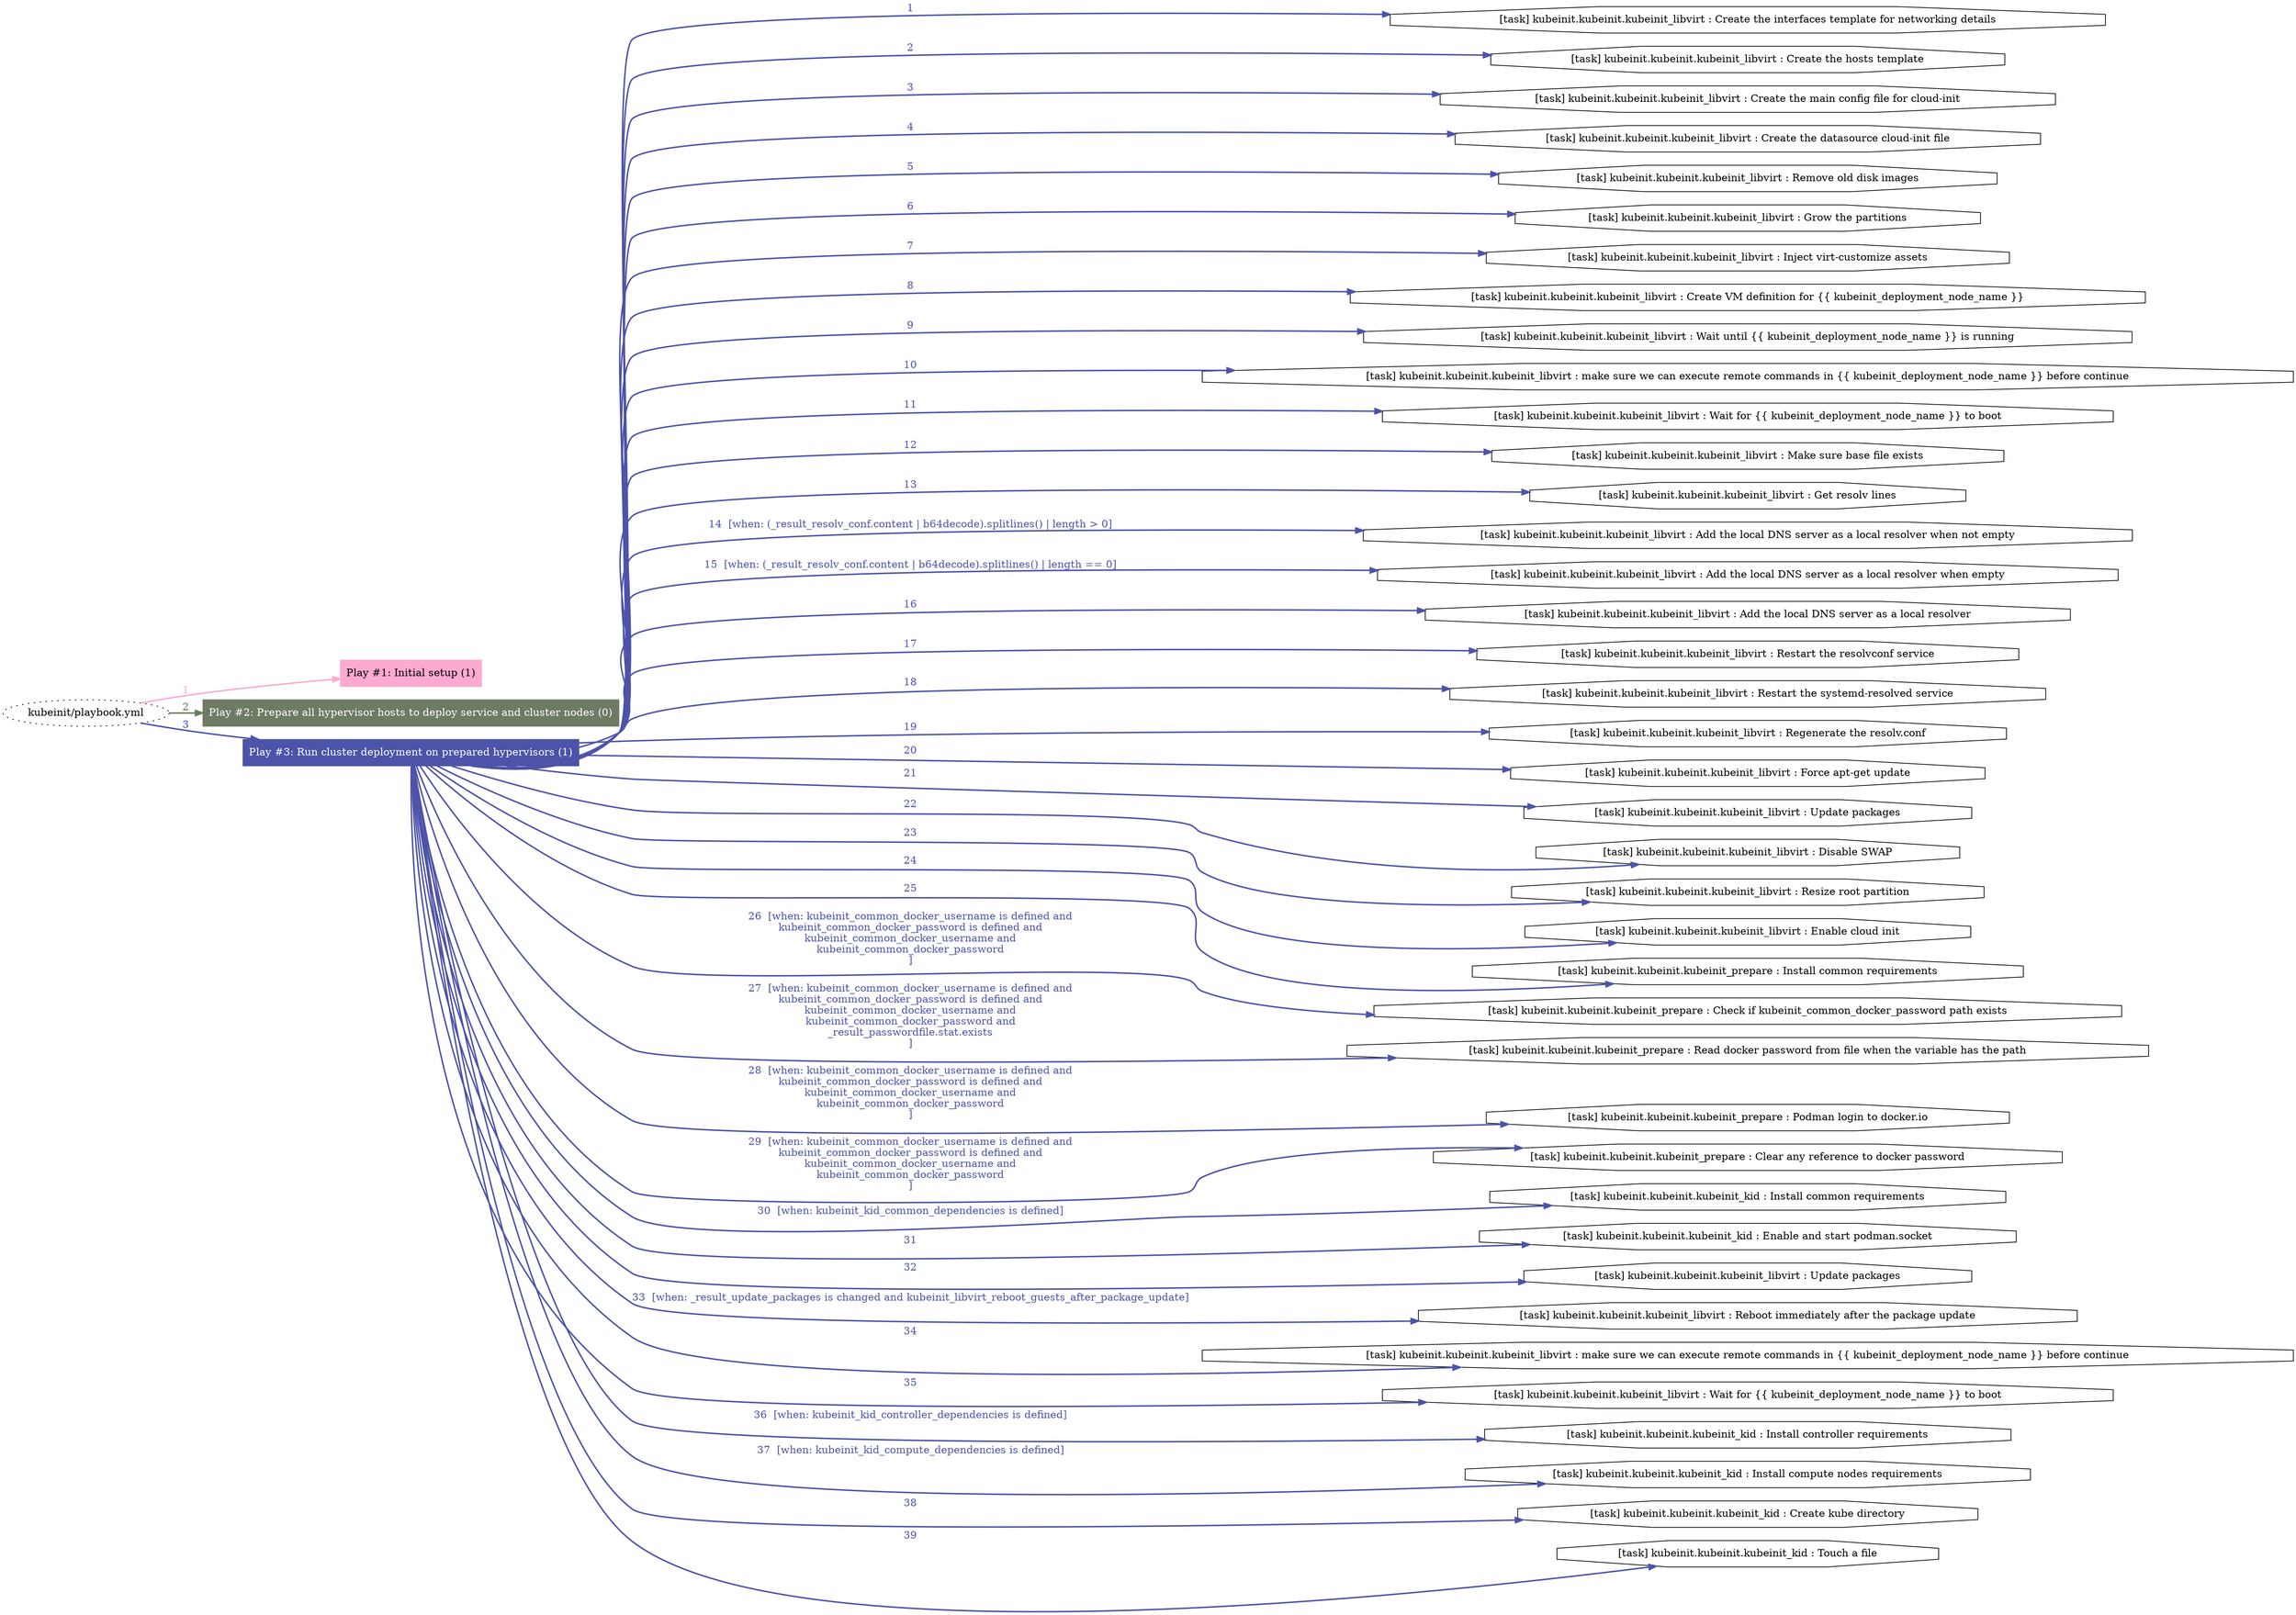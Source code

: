 digraph "kubeinit/playbook.yml "{
	graph [concentrate=true ordering=in rankdir=LR ratio=fill]
	edge [esep=5 sep=10]
	"kubeinit/playbook.yml" [id=root_node style=dotted]
	subgraph "Play #1: Initial setup (1) "{
		"Play #1: Initial setup (1)" [color="#fdaad0" fontcolor="#000000" id="play_6580e366-cffd-412a-a79e-76e009bca8c1" shape=box style=filled tooltip=localhost]
		"kubeinit/playbook.yml" -> "Play #1: Initial setup (1)" [label=1 color="#fdaad0" fontcolor="#fdaad0" id="edge_2d35ca1c-038e-4924-ac88-d1f4acd05fd9" style=bold]
	}
	subgraph "Play #2: Prepare all hypervisor hosts to deploy service and cluster nodes (0) "{
		"Play #2: Prepare all hypervisor hosts to deploy service and cluster nodes (0)" [color="#6d7b64" fontcolor="#ffffff" id="play_e428e4b7-12aa-4e68-abb9-08f92380344d" shape=box style=filled tooltip=""]
		"kubeinit/playbook.yml" -> "Play #2: Prepare all hypervisor hosts to deploy service and cluster nodes (0)" [label=2 color="#6d7b64" fontcolor="#6d7b64" id="edge_3c6ad1e7-891f-4d55-8194-848f3752e991" style=bold]
	}
	subgraph "Play #3: Run cluster deployment on prepared hypervisors (1) "{
		"Play #3: Run cluster deployment on prepared hypervisors (1)" [color="#4d53a9" fontcolor="#ffffff" id="play_15e9374c-95b9-4ce8-9288-784563fc0b27" shape=box style=filled tooltip=localhost]
		"kubeinit/playbook.yml" -> "Play #3: Run cluster deployment on prepared hypervisors (1)" [label=3 color="#4d53a9" fontcolor="#4d53a9" id="edge_502ee488-421d-4099-8d4e-a7c93a41eec2" style=bold]
		"task_ea313172-18b1-4058-a270-20999648abc7" [label="[task] kubeinit.kubeinit.kubeinit_libvirt : Create the interfaces template for networking details" id="task_ea313172-18b1-4058-a270-20999648abc7" shape=octagon tooltip="[task] kubeinit.kubeinit.kubeinit_libvirt : Create the interfaces template for networking details"]
		"Play #3: Run cluster deployment on prepared hypervisors (1)" -> "task_ea313172-18b1-4058-a270-20999648abc7" [label=1 color="#4d53a9" fontcolor="#4d53a9" id="edge_5b0bdb90-6d72-4fac-b03a-230869275be5" style=bold]
		"task_3cc73d37-7405-45fb-a112-3d072e007e64" [label="[task] kubeinit.kubeinit.kubeinit_libvirt : Create the hosts template" id="task_3cc73d37-7405-45fb-a112-3d072e007e64" shape=octagon tooltip="[task] kubeinit.kubeinit.kubeinit_libvirt : Create the hosts template"]
		"Play #3: Run cluster deployment on prepared hypervisors (1)" -> "task_3cc73d37-7405-45fb-a112-3d072e007e64" [label=2 color="#4d53a9" fontcolor="#4d53a9" id="edge_71516a87-cd99-41a9-84f9-92a700a34220" style=bold]
		"task_9adcf102-6de7-4142-af8c-b9acf59f05bd" [label="[task] kubeinit.kubeinit.kubeinit_libvirt : Create the main config file for cloud-init" id="task_9adcf102-6de7-4142-af8c-b9acf59f05bd" shape=octagon tooltip="[task] kubeinit.kubeinit.kubeinit_libvirt : Create the main config file for cloud-init"]
		"Play #3: Run cluster deployment on prepared hypervisors (1)" -> "task_9adcf102-6de7-4142-af8c-b9acf59f05bd" [label=3 color="#4d53a9" fontcolor="#4d53a9" id="edge_a8dcfded-9ec1-4899-999c-f0371216e0b0" style=bold]
		"task_fef9bbef-e4ce-4508-ac54-977eb9657bac" [label="[task] kubeinit.kubeinit.kubeinit_libvirt : Create the datasource cloud-init file" id="task_fef9bbef-e4ce-4508-ac54-977eb9657bac" shape=octagon tooltip="[task] kubeinit.kubeinit.kubeinit_libvirt : Create the datasource cloud-init file"]
		"Play #3: Run cluster deployment on prepared hypervisors (1)" -> "task_fef9bbef-e4ce-4508-ac54-977eb9657bac" [label=4 color="#4d53a9" fontcolor="#4d53a9" id="edge_9ee4e66b-097a-4868-b3d2-e493962747af" style=bold]
		"task_efcfae83-da47-431c-af44-c30bdee5e3b0" [label="[task] kubeinit.kubeinit.kubeinit_libvirt : Remove old disk images" id="task_efcfae83-da47-431c-af44-c30bdee5e3b0" shape=octagon tooltip="[task] kubeinit.kubeinit.kubeinit_libvirt : Remove old disk images"]
		"Play #3: Run cluster deployment on prepared hypervisors (1)" -> "task_efcfae83-da47-431c-af44-c30bdee5e3b0" [label=5 color="#4d53a9" fontcolor="#4d53a9" id="edge_da6a7ef4-bf24-4855-9939-6a23a47efac1" style=bold]
		"task_8e58931f-51a9-493f-aff7-155a025acd3d" [label="[task] kubeinit.kubeinit.kubeinit_libvirt : Grow the partitions" id="task_8e58931f-51a9-493f-aff7-155a025acd3d" shape=octagon tooltip="[task] kubeinit.kubeinit.kubeinit_libvirt : Grow the partitions"]
		"Play #3: Run cluster deployment on prepared hypervisors (1)" -> "task_8e58931f-51a9-493f-aff7-155a025acd3d" [label=6 color="#4d53a9" fontcolor="#4d53a9" id="edge_268e0e5c-b617-41fa-89a0-9d46d132cc22" style=bold]
		"task_d1bb35f0-39bf-4aea-98a7-b378185e96ce" [label="[task] kubeinit.kubeinit.kubeinit_libvirt : Inject virt-customize assets" id="task_d1bb35f0-39bf-4aea-98a7-b378185e96ce" shape=octagon tooltip="[task] kubeinit.kubeinit.kubeinit_libvirt : Inject virt-customize assets"]
		"Play #3: Run cluster deployment on prepared hypervisors (1)" -> "task_d1bb35f0-39bf-4aea-98a7-b378185e96ce" [label=7 color="#4d53a9" fontcolor="#4d53a9" id="edge_346cb8e2-19ac-48db-89fa-8720aad184be" style=bold]
		"task_db9b7417-3cc3-413c-99ce-4d95d1edaf7b" [label="[task] kubeinit.kubeinit.kubeinit_libvirt : Create VM definition for {{ kubeinit_deployment_node_name }}" id="task_db9b7417-3cc3-413c-99ce-4d95d1edaf7b" shape=octagon tooltip="[task] kubeinit.kubeinit.kubeinit_libvirt : Create VM definition for {{ kubeinit_deployment_node_name }}"]
		"Play #3: Run cluster deployment on prepared hypervisors (1)" -> "task_db9b7417-3cc3-413c-99ce-4d95d1edaf7b" [label=8 color="#4d53a9" fontcolor="#4d53a9" id="edge_e032a7aa-cb2b-4ed7-920b-d175035d23a1" style=bold]
		"task_c074ba17-fcdc-4748-871a-8475de7288d7" [label="[task] kubeinit.kubeinit.kubeinit_libvirt : Wait until {{ kubeinit_deployment_node_name }} is running" id="task_c074ba17-fcdc-4748-871a-8475de7288d7" shape=octagon tooltip="[task] kubeinit.kubeinit.kubeinit_libvirt : Wait until {{ kubeinit_deployment_node_name }} is running"]
		"Play #3: Run cluster deployment on prepared hypervisors (1)" -> "task_c074ba17-fcdc-4748-871a-8475de7288d7" [label=9 color="#4d53a9" fontcolor="#4d53a9" id="edge_bd98f6ec-d863-4095-af54-5472fa333c40" style=bold]
		"task_79636c3a-9693-4b6d-8c39-6b192e6f99d2" [label="[task] kubeinit.kubeinit.kubeinit_libvirt : make sure we can execute remote commands in {{ kubeinit_deployment_node_name }} before continue" id="task_79636c3a-9693-4b6d-8c39-6b192e6f99d2" shape=octagon tooltip="[task] kubeinit.kubeinit.kubeinit_libvirt : make sure we can execute remote commands in {{ kubeinit_deployment_node_name }} before continue"]
		"Play #3: Run cluster deployment on prepared hypervisors (1)" -> "task_79636c3a-9693-4b6d-8c39-6b192e6f99d2" [label=10 color="#4d53a9" fontcolor="#4d53a9" id="edge_89ade7b8-ec7d-40c9-97ef-11fb650afaf3" style=bold]
		"task_95349b23-4e56-41f7-ba34-d6c39167cf68" [label="[task] kubeinit.kubeinit.kubeinit_libvirt : Wait for {{ kubeinit_deployment_node_name }} to boot" id="task_95349b23-4e56-41f7-ba34-d6c39167cf68" shape=octagon tooltip="[task] kubeinit.kubeinit.kubeinit_libvirt : Wait for {{ kubeinit_deployment_node_name }} to boot"]
		"Play #3: Run cluster deployment on prepared hypervisors (1)" -> "task_95349b23-4e56-41f7-ba34-d6c39167cf68" [label=11 color="#4d53a9" fontcolor="#4d53a9" id="edge_1d40f152-6c11-4899-b922-263622e47912" style=bold]
		"task_8d1d9021-614b-4e7b-a43f-982a592fa20e" [label="[task] kubeinit.kubeinit.kubeinit_libvirt : Make sure base file exists" id="task_8d1d9021-614b-4e7b-a43f-982a592fa20e" shape=octagon tooltip="[task] kubeinit.kubeinit.kubeinit_libvirt : Make sure base file exists"]
		"Play #3: Run cluster deployment on prepared hypervisors (1)" -> "task_8d1d9021-614b-4e7b-a43f-982a592fa20e" [label=12 color="#4d53a9" fontcolor="#4d53a9" id="edge_af00f20c-c0f1-41be-9b01-5ffcce5f0be0" style=bold]
		"task_dba0493b-b243-4ea9-be4d-04628b4a6893" [label="[task] kubeinit.kubeinit.kubeinit_libvirt : Get resolv lines" id="task_dba0493b-b243-4ea9-be4d-04628b4a6893" shape=octagon tooltip="[task] kubeinit.kubeinit.kubeinit_libvirt : Get resolv lines"]
		"Play #3: Run cluster deployment on prepared hypervisors (1)" -> "task_dba0493b-b243-4ea9-be4d-04628b4a6893" [label=13 color="#4d53a9" fontcolor="#4d53a9" id="edge_26df157b-afa0-4b21-a95e-654c46b4e314" style=bold]
		"task_95947f23-912e-4ad5-9517-d82435e25608" [label="[task] kubeinit.kubeinit.kubeinit_libvirt : Add the local DNS server as a local resolver when not empty" id="task_95947f23-912e-4ad5-9517-d82435e25608" shape=octagon tooltip="[task] kubeinit.kubeinit.kubeinit_libvirt : Add the local DNS server as a local resolver when not empty"]
		"Play #3: Run cluster deployment on prepared hypervisors (1)" -> "task_95947f23-912e-4ad5-9517-d82435e25608" [label="14  [when: (_result_resolv_conf.content | b64decode).splitlines() | length > 0]" color="#4d53a9" fontcolor="#4d53a9" id="edge_f47e888d-7e8f-4582-bfa7-bcc171f21b7a" style=bold]
		"task_c317c833-f8e1-4c11-8fb9-d5e638846f9e" [label="[task] kubeinit.kubeinit.kubeinit_libvirt : Add the local DNS server as a local resolver when empty" id="task_c317c833-f8e1-4c11-8fb9-d5e638846f9e" shape=octagon tooltip="[task] kubeinit.kubeinit.kubeinit_libvirt : Add the local DNS server as a local resolver when empty"]
		"Play #3: Run cluster deployment on prepared hypervisors (1)" -> "task_c317c833-f8e1-4c11-8fb9-d5e638846f9e" [label="15  [when: (_result_resolv_conf.content | b64decode).splitlines() | length == 0]" color="#4d53a9" fontcolor="#4d53a9" id="edge_9e6040f5-c569-447e-9c6b-49a7f58841f8" style=bold]
		"task_862c76ed-5976-435c-a396-969527200da2" [label="[task] kubeinit.kubeinit.kubeinit_libvirt : Add the local DNS server as a local resolver" id="task_862c76ed-5976-435c-a396-969527200da2" shape=octagon tooltip="[task] kubeinit.kubeinit.kubeinit_libvirt : Add the local DNS server as a local resolver"]
		"Play #3: Run cluster deployment on prepared hypervisors (1)" -> "task_862c76ed-5976-435c-a396-969527200da2" [label=16 color="#4d53a9" fontcolor="#4d53a9" id="edge_0367b24c-0e36-4285-b71a-a330a5d6b7ef" style=bold]
		"task_fbf246a8-e5d3-488b-8f82-7aa4dbac231d" [label="[task] kubeinit.kubeinit.kubeinit_libvirt : Restart the resolvconf service" id="task_fbf246a8-e5d3-488b-8f82-7aa4dbac231d" shape=octagon tooltip="[task] kubeinit.kubeinit.kubeinit_libvirt : Restart the resolvconf service"]
		"Play #3: Run cluster deployment on prepared hypervisors (1)" -> "task_fbf246a8-e5d3-488b-8f82-7aa4dbac231d" [label=17 color="#4d53a9" fontcolor="#4d53a9" id="edge_26dc1456-daf0-46a7-849d-426899a64b72" style=bold]
		"task_cfcb6618-d9c9-405c-9777-6aa79e23ffd2" [label="[task] kubeinit.kubeinit.kubeinit_libvirt : Restart the systemd-resolved service" id="task_cfcb6618-d9c9-405c-9777-6aa79e23ffd2" shape=octagon tooltip="[task] kubeinit.kubeinit.kubeinit_libvirt : Restart the systemd-resolved service"]
		"Play #3: Run cluster deployment on prepared hypervisors (1)" -> "task_cfcb6618-d9c9-405c-9777-6aa79e23ffd2" [label=18 color="#4d53a9" fontcolor="#4d53a9" id="edge_b78e4f3d-0a91-4763-959a-97ecddb36b55" style=bold]
		"task_d3138683-f81f-4647-83bf-c15e734feafa" [label="[task] kubeinit.kubeinit.kubeinit_libvirt : Regenerate the resolv.conf" id="task_d3138683-f81f-4647-83bf-c15e734feafa" shape=octagon tooltip="[task] kubeinit.kubeinit.kubeinit_libvirt : Regenerate the resolv.conf"]
		"Play #3: Run cluster deployment on prepared hypervisors (1)" -> "task_d3138683-f81f-4647-83bf-c15e734feafa" [label=19 color="#4d53a9" fontcolor="#4d53a9" id="edge_3ed5172e-9576-48cc-b0b4-f95586442b27" style=bold]
		"task_e215ad10-0410-40ef-a2ab-1c14aa747f8c" [label="[task] kubeinit.kubeinit.kubeinit_libvirt : Force apt-get update" id="task_e215ad10-0410-40ef-a2ab-1c14aa747f8c" shape=octagon tooltip="[task] kubeinit.kubeinit.kubeinit_libvirt : Force apt-get update"]
		"Play #3: Run cluster deployment on prepared hypervisors (1)" -> "task_e215ad10-0410-40ef-a2ab-1c14aa747f8c" [label=20 color="#4d53a9" fontcolor="#4d53a9" id="edge_55203515-e33e-4be0-bd92-cff3fa1b8bf9" style=bold]
		"task_dcacd3cb-3ff1-4e60-8ee0-488a7538ae1a" [label="[task] kubeinit.kubeinit.kubeinit_libvirt : Update packages" id="task_dcacd3cb-3ff1-4e60-8ee0-488a7538ae1a" shape=octagon tooltip="[task] kubeinit.kubeinit.kubeinit_libvirt : Update packages"]
		"Play #3: Run cluster deployment on prepared hypervisors (1)" -> "task_dcacd3cb-3ff1-4e60-8ee0-488a7538ae1a" [label=21 color="#4d53a9" fontcolor="#4d53a9" id="edge_950fc5b8-6a8c-49cc-a563-8f3c33de888c" style=bold]
		"task_72973e3e-598b-465a-b561-53a08903a6ae" [label="[task] kubeinit.kubeinit.kubeinit_libvirt : Disable SWAP" id="task_72973e3e-598b-465a-b561-53a08903a6ae" shape=octagon tooltip="[task] kubeinit.kubeinit.kubeinit_libvirt : Disable SWAP"]
		"Play #3: Run cluster deployment on prepared hypervisors (1)" -> "task_72973e3e-598b-465a-b561-53a08903a6ae" [label=22 color="#4d53a9" fontcolor="#4d53a9" id="edge_c069614c-6990-4803-8669-176b85e273e9" style=bold]
		"task_c2a9cdc6-caa5-461a-8271-ea620672f5a1" [label="[task] kubeinit.kubeinit.kubeinit_libvirt : Resize root partition" id="task_c2a9cdc6-caa5-461a-8271-ea620672f5a1" shape=octagon tooltip="[task] kubeinit.kubeinit.kubeinit_libvirt : Resize root partition"]
		"Play #3: Run cluster deployment on prepared hypervisors (1)" -> "task_c2a9cdc6-caa5-461a-8271-ea620672f5a1" [label=23 color="#4d53a9" fontcolor="#4d53a9" id="edge_da6d9bbe-b3c3-4d6a-afb3-f77f445af72a" style=bold]
		"task_d4a869a8-9f92-420a-8df5-40cd8663e74e" [label="[task] kubeinit.kubeinit.kubeinit_libvirt : Enable cloud init" id="task_d4a869a8-9f92-420a-8df5-40cd8663e74e" shape=octagon tooltip="[task] kubeinit.kubeinit.kubeinit_libvirt : Enable cloud init"]
		"Play #3: Run cluster deployment on prepared hypervisors (1)" -> "task_d4a869a8-9f92-420a-8df5-40cd8663e74e" [label=24 color="#4d53a9" fontcolor="#4d53a9" id="edge_04567f3d-1350-4a70-b75c-bb91f09df990" style=bold]
		"task_a870002a-2bf2-4acb-8d08-66b28cfef8e4" [label="[task] kubeinit.kubeinit.kubeinit_prepare : Install common requirements" id="task_a870002a-2bf2-4acb-8d08-66b28cfef8e4" shape=octagon tooltip="[task] kubeinit.kubeinit.kubeinit_prepare : Install common requirements"]
		"Play #3: Run cluster deployment on prepared hypervisors (1)" -> "task_a870002a-2bf2-4acb-8d08-66b28cfef8e4" [label=25 color="#4d53a9" fontcolor="#4d53a9" id="edge_974b5aa4-f934-40b2-9a1d-1de90051462d" style=bold]
		"task_243da08d-5176-4a1e-a193-597c104af1ab" [label="[task] kubeinit.kubeinit.kubeinit_prepare : Check if kubeinit_common_docker_password path exists" id="task_243da08d-5176-4a1e-a193-597c104af1ab" shape=octagon tooltip="[task] kubeinit.kubeinit.kubeinit_prepare : Check if kubeinit_common_docker_password path exists"]
		"Play #3: Run cluster deployment on prepared hypervisors (1)" -> "task_243da08d-5176-4a1e-a193-597c104af1ab" [label="26  [when: kubeinit_common_docker_username is defined and
kubeinit_common_docker_password is defined and
kubeinit_common_docker_username and
kubeinit_common_docker_password
]" color="#4d53a9" fontcolor="#4d53a9" id="edge_3148ec21-6ca0-44ee-929f-be7dd00d7e04" style=bold]
		"task_56f7fae0-e358-449a-b5cb-7a1559a23129" [label="[task] kubeinit.kubeinit.kubeinit_prepare : Read docker password from file when the variable has the path" id="task_56f7fae0-e358-449a-b5cb-7a1559a23129" shape=octagon tooltip="[task] kubeinit.kubeinit.kubeinit_prepare : Read docker password from file when the variable has the path"]
		"Play #3: Run cluster deployment on prepared hypervisors (1)" -> "task_56f7fae0-e358-449a-b5cb-7a1559a23129" [label="27  [when: kubeinit_common_docker_username is defined and
kubeinit_common_docker_password is defined and
kubeinit_common_docker_username and
kubeinit_common_docker_password and
_result_passwordfile.stat.exists
]" color="#4d53a9" fontcolor="#4d53a9" id="edge_560e44dd-edb6-4837-8382-cd1787abf6d2" style=bold]
		"task_a3d7d6ea-8906-416e-bb2b-393b6ad47fd8" [label="[task] kubeinit.kubeinit.kubeinit_prepare : Podman login to docker.io" id="task_a3d7d6ea-8906-416e-bb2b-393b6ad47fd8" shape=octagon tooltip="[task] kubeinit.kubeinit.kubeinit_prepare : Podman login to docker.io"]
		"Play #3: Run cluster deployment on prepared hypervisors (1)" -> "task_a3d7d6ea-8906-416e-bb2b-393b6ad47fd8" [label="28  [when: kubeinit_common_docker_username is defined and
kubeinit_common_docker_password is defined and
kubeinit_common_docker_username and
kubeinit_common_docker_password
]" color="#4d53a9" fontcolor="#4d53a9" id="edge_11454f27-1fe3-475b-b6a4-91a760740613" style=bold]
		"task_af50ad29-d2eb-45c6-a8cb-663ff5e4e8fa" [label="[task] kubeinit.kubeinit.kubeinit_prepare : Clear any reference to docker password" id="task_af50ad29-d2eb-45c6-a8cb-663ff5e4e8fa" shape=octagon tooltip="[task] kubeinit.kubeinit.kubeinit_prepare : Clear any reference to docker password"]
		"Play #3: Run cluster deployment on prepared hypervisors (1)" -> "task_af50ad29-d2eb-45c6-a8cb-663ff5e4e8fa" [label="29  [when: kubeinit_common_docker_username is defined and
kubeinit_common_docker_password is defined and
kubeinit_common_docker_username and
kubeinit_common_docker_password
]" color="#4d53a9" fontcolor="#4d53a9" id="edge_d906bd8d-c383-4502-87d2-6efae12db3a4" style=bold]
		"task_d6db65f1-6993-4f29-b0c5-4849217887af" [label="[task] kubeinit.kubeinit.kubeinit_kid : Install common requirements" id="task_d6db65f1-6993-4f29-b0c5-4849217887af" shape=octagon tooltip="[task] kubeinit.kubeinit.kubeinit_kid : Install common requirements"]
		"Play #3: Run cluster deployment on prepared hypervisors (1)" -> "task_d6db65f1-6993-4f29-b0c5-4849217887af" [label="30  [when: kubeinit_kid_common_dependencies is defined]" color="#4d53a9" fontcolor="#4d53a9" id="edge_cedc9e78-4e39-41ba-9ec8-f34e6fa822c9" style=bold]
		"task_70ab04e7-548e-46f9-be1c-08ef65e93000" [label="[task] kubeinit.kubeinit.kubeinit_kid : Enable and start podman.socket" id="task_70ab04e7-548e-46f9-be1c-08ef65e93000" shape=octagon tooltip="[task] kubeinit.kubeinit.kubeinit_kid : Enable and start podman.socket"]
		"Play #3: Run cluster deployment on prepared hypervisors (1)" -> "task_70ab04e7-548e-46f9-be1c-08ef65e93000" [label=31 color="#4d53a9" fontcolor="#4d53a9" id="edge_8e4e7505-c9bb-44d5-b985-f34343537eef" style=bold]
		"task_9db5581a-1e83-4787-838a-88fa6b2e4825" [label="[task] kubeinit.kubeinit.kubeinit_libvirt : Update packages" id="task_9db5581a-1e83-4787-838a-88fa6b2e4825" shape=octagon tooltip="[task] kubeinit.kubeinit.kubeinit_libvirt : Update packages"]
		"Play #3: Run cluster deployment on prepared hypervisors (1)" -> "task_9db5581a-1e83-4787-838a-88fa6b2e4825" [label=32 color="#4d53a9" fontcolor="#4d53a9" id="edge_c278b8dc-0817-46b7-99f0-d956e22c69da" style=bold]
		"task_935eaea4-1f82-4ea9-8d2f-70dc68781401" [label="[task] kubeinit.kubeinit.kubeinit_libvirt : Reboot immediately after the package update" id="task_935eaea4-1f82-4ea9-8d2f-70dc68781401" shape=octagon tooltip="[task] kubeinit.kubeinit.kubeinit_libvirt : Reboot immediately after the package update"]
		"Play #3: Run cluster deployment on prepared hypervisors (1)" -> "task_935eaea4-1f82-4ea9-8d2f-70dc68781401" [label="33  [when: _result_update_packages is changed and kubeinit_libvirt_reboot_guests_after_package_update]" color="#4d53a9" fontcolor="#4d53a9" id="edge_0d18cfa3-0f53-4f26-bedf-77449072701d" style=bold]
		"task_592e6ed3-69de-4ab2-9c92-d2fdca0ff020" [label="[task] kubeinit.kubeinit.kubeinit_libvirt : make sure we can execute remote commands in {{ kubeinit_deployment_node_name }} before continue" id="task_592e6ed3-69de-4ab2-9c92-d2fdca0ff020" shape=octagon tooltip="[task] kubeinit.kubeinit.kubeinit_libvirt : make sure we can execute remote commands in {{ kubeinit_deployment_node_name }} before continue"]
		"Play #3: Run cluster deployment on prepared hypervisors (1)" -> "task_592e6ed3-69de-4ab2-9c92-d2fdca0ff020" [label=34 color="#4d53a9" fontcolor="#4d53a9" id="edge_f5efe453-e2ce-4126-9598-240287b55229" style=bold]
		"task_11bac87d-1b99-4b47-b99f-47591192e78a" [label="[task] kubeinit.kubeinit.kubeinit_libvirt : Wait for {{ kubeinit_deployment_node_name }} to boot" id="task_11bac87d-1b99-4b47-b99f-47591192e78a" shape=octagon tooltip="[task] kubeinit.kubeinit.kubeinit_libvirt : Wait for {{ kubeinit_deployment_node_name }} to boot"]
		"Play #3: Run cluster deployment on prepared hypervisors (1)" -> "task_11bac87d-1b99-4b47-b99f-47591192e78a" [label=35 color="#4d53a9" fontcolor="#4d53a9" id="edge_56bb72bc-f7a1-4ab3-b08e-5494e00aa3da" style=bold]
		"task_54b25465-9cc1-43af-9916-ffccc586bf91" [label="[task] kubeinit.kubeinit.kubeinit_kid : Install controller requirements" id="task_54b25465-9cc1-43af-9916-ffccc586bf91" shape=octagon tooltip="[task] kubeinit.kubeinit.kubeinit_kid : Install controller requirements"]
		"Play #3: Run cluster deployment on prepared hypervisors (1)" -> "task_54b25465-9cc1-43af-9916-ffccc586bf91" [label="36  [when: kubeinit_kid_controller_dependencies is defined]" color="#4d53a9" fontcolor="#4d53a9" id="edge_9e08bd54-0c4e-470e-8726-284db384f16b" style=bold]
		"task_e1a37806-95f1-443c-9ef5-8bc991e464c1" [label="[task] kubeinit.kubeinit.kubeinit_kid : Install compute nodes requirements" id="task_e1a37806-95f1-443c-9ef5-8bc991e464c1" shape=octagon tooltip="[task] kubeinit.kubeinit.kubeinit_kid : Install compute nodes requirements"]
		"Play #3: Run cluster deployment on prepared hypervisors (1)" -> "task_e1a37806-95f1-443c-9ef5-8bc991e464c1" [label="37  [when: kubeinit_kid_compute_dependencies is defined]" color="#4d53a9" fontcolor="#4d53a9" id="edge_d1a9227d-f79d-4318-a03b-f79448c92693" style=bold]
		"task_f8c71773-d196-4585-aed3-cdedb8e3f8c3" [label="[task] kubeinit.kubeinit.kubeinit_kid : Create kube directory" id="task_f8c71773-d196-4585-aed3-cdedb8e3f8c3" shape=octagon tooltip="[task] kubeinit.kubeinit.kubeinit_kid : Create kube directory"]
		"Play #3: Run cluster deployment on prepared hypervisors (1)" -> "task_f8c71773-d196-4585-aed3-cdedb8e3f8c3" [label=38 color="#4d53a9" fontcolor="#4d53a9" id="edge_b4f040c4-8605-4fbe-821a-52a5198cdb89" style=bold]
		"task_d7a1c9f5-3085-4d13-985b-1dc65c6f4e85" [label="[task] kubeinit.kubeinit.kubeinit_kid : Touch a file" id="task_d7a1c9f5-3085-4d13-985b-1dc65c6f4e85" shape=octagon tooltip="[task] kubeinit.kubeinit.kubeinit_kid : Touch a file"]
		"Play #3: Run cluster deployment on prepared hypervisors (1)" -> "task_d7a1c9f5-3085-4d13-985b-1dc65c6f4e85" [label=39 color="#4d53a9" fontcolor="#4d53a9" id="edge_6eca4b1d-e1c5-4430-b46e-717aacce4440" style=bold]
	}
}
